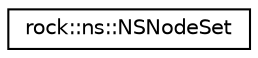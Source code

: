 digraph "类继承关系图"
{
 // LATEX_PDF_SIZE
  edge [fontname="Helvetica",fontsize="10",labelfontname="Helvetica",labelfontsize="10"];
  node [fontname="Helvetica",fontsize="10",shape=record];
  rankdir="LR";
  Node0 [label="rock::ns::NSNodeSet",height=0.2,width=0.4,color="black", fillcolor="white", style="filled",URL="$classrock_1_1ns_1_1NSNodeSet.html",tooltip=" "];
}
